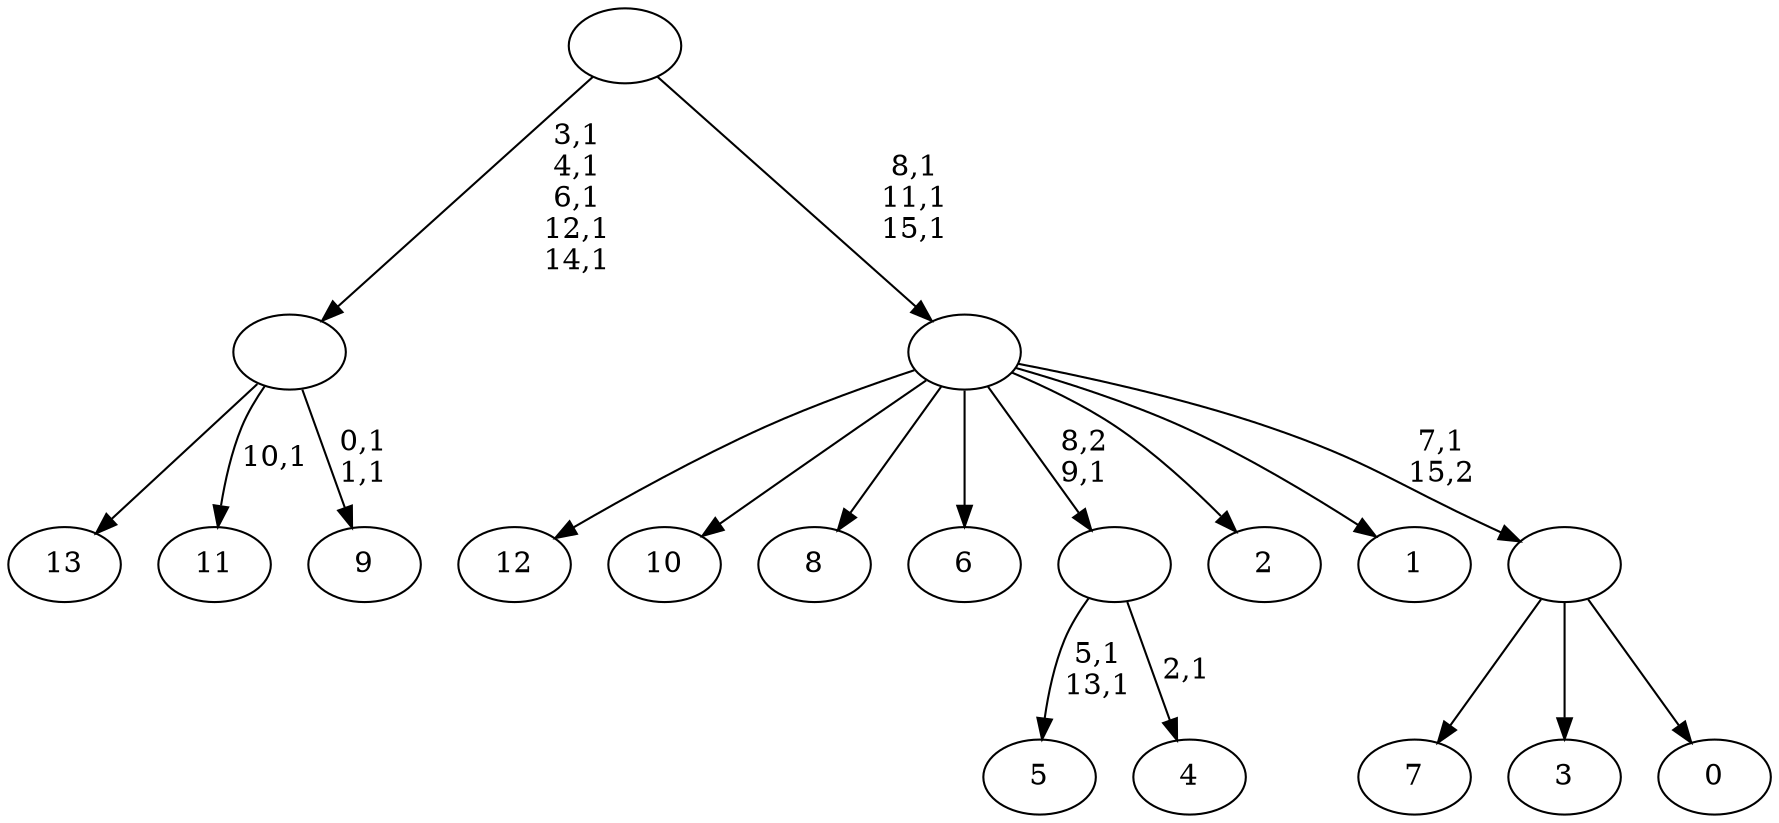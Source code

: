 digraph T {
	30 [label="13"]
	29 [label="12"]
	28 [label="11"]
	26 [label="10"]
	25 [label="9"]
	22 [label=""]
	17 [label="8"]
	16 [label="7"]
	15 [label="6"]
	14 [label="5"]
	11 [label="4"]
	9 [label=""]
	8 [label="3"]
	7 [label="2"]
	6 [label="1"]
	5 [label="0"]
	4 [label=""]
	3 [label=""]
	0 [label=""]
	22 -> 25 [label="0,1\n1,1"]
	22 -> 28 [label="10,1"]
	22 -> 30 [label=""]
	9 -> 11 [label="2,1"]
	9 -> 14 [label="5,1\n13,1"]
	4 -> 16 [label=""]
	4 -> 8 [label=""]
	4 -> 5 [label=""]
	3 -> 29 [label=""]
	3 -> 26 [label=""]
	3 -> 17 [label=""]
	3 -> 15 [label=""]
	3 -> 9 [label="8,2\n9,1"]
	3 -> 7 [label=""]
	3 -> 6 [label=""]
	3 -> 4 [label="7,1\n15,2"]
	0 -> 3 [label="8,1\n11,1\n15,1"]
	0 -> 22 [label="3,1\n4,1\n6,1\n12,1\n14,1"]
}
